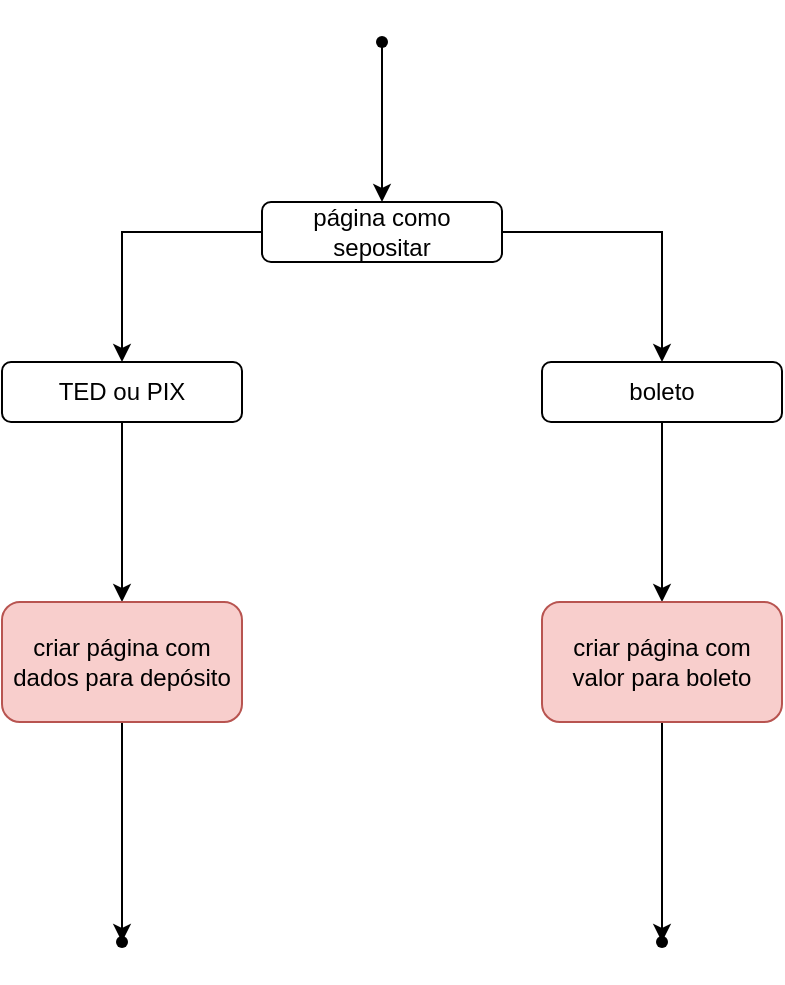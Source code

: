 <mxfile version="15.2.9" type="device"><diagram id="o67iKntoOhHLHw12csFh" name="Page-1"><mxGraphModel dx="862" dy="1609" grid="1" gridSize="10" guides="1" tooltips="1" connect="1" arrows="1" fold="1" page="1" pageScale="1" pageWidth="827" pageHeight="1169" math="0" shadow="0"><root><mxCell id="0"/><mxCell id="1" parent="0"/><mxCell id="qyRpf1K5cyff9Frgqfro-5" value="" style="edgeStyle=orthogonalEdgeStyle;rounded=0;orthogonalLoop=1;jettySize=auto;html=1;" edge="1" parent="1" source="qyRpf1K5cyff9Frgqfro-1" target="qyRpf1K5cyff9Frgqfro-4"><mxGeometry relative="1" as="geometry"/></mxCell><mxCell id="qyRpf1K5cyff9Frgqfro-7" value="" style="edgeStyle=orthogonalEdgeStyle;rounded=0;orthogonalLoop=1;jettySize=auto;html=1;" edge="1" parent="1" source="qyRpf1K5cyff9Frgqfro-1" target="qyRpf1K5cyff9Frgqfro-6"><mxGeometry relative="1" as="geometry"/></mxCell><mxCell id="qyRpf1K5cyff9Frgqfro-1" value="página como sepositar" style="rounded=1;whiteSpace=wrap;html=1;" vertex="1" parent="1"><mxGeometry x="340" y="80" width="120" height="30" as="geometry"/></mxCell><mxCell id="qyRpf1K5cyff9Frgqfro-3" value="" style="edgeStyle=orthogonalEdgeStyle;rounded=0;orthogonalLoop=1;jettySize=auto;html=1;" edge="1" parent="1" source="qyRpf1K5cyff9Frgqfro-2" target="qyRpf1K5cyff9Frgqfro-1"><mxGeometry relative="1" as="geometry"/></mxCell><mxCell id="qyRpf1K5cyff9Frgqfro-2" value="" style="shape=waypoint;sketch=0;fillStyle=solid;size=6;pointerEvents=1;points=[];fillColor=none;resizable=0;rotatable=0;perimeter=centerPerimeter;snapToPoint=1;" vertex="1" parent="1"><mxGeometry x="380" y="-20" width="40" height="40" as="geometry"/></mxCell><mxCell id="qyRpf1K5cyff9Frgqfro-9" value="" style="edgeStyle=orthogonalEdgeStyle;rounded=0;orthogonalLoop=1;jettySize=auto;html=1;" edge="1" parent="1" source="qyRpf1K5cyff9Frgqfro-4" target="qyRpf1K5cyff9Frgqfro-8"><mxGeometry relative="1" as="geometry"/></mxCell><mxCell id="qyRpf1K5cyff9Frgqfro-4" value="TED ou PIX" style="rounded=1;whiteSpace=wrap;html=1;" vertex="1" parent="1"><mxGeometry x="210" y="160" width="120" height="30" as="geometry"/></mxCell><mxCell id="qyRpf1K5cyff9Frgqfro-12" value="" style="edgeStyle=orthogonalEdgeStyle;rounded=0;orthogonalLoop=1;jettySize=auto;html=1;" edge="1" parent="1" source="qyRpf1K5cyff9Frgqfro-6" target="qyRpf1K5cyff9Frgqfro-11"><mxGeometry relative="1" as="geometry"/></mxCell><mxCell id="qyRpf1K5cyff9Frgqfro-6" value="boleto" style="rounded=1;whiteSpace=wrap;html=1;" vertex="1" parent="1"><mxGeometry x="480" y="160" width="120" height="30" as="geometry"/></mxCell><mxCell id="qyRpf1K5cyff9Frgqfro-14" value="" style="edgeStyle=orthogonalEdgeStyle;rounded=0;orthogonalLoop=1;jettySize=auto;html=1;" edge="1" parent="1" source="qyRpf1K5cyff9Frgqfro-8" target="qyRpf1K5cyff9Frgqfro-13"><mxGeometry relative="1" as="geometry"/></mxCell><mxCell id="qyRpf1K5cyff9Frgqfro-8" value="criar página com dados para depósito" style="rounded=1;whiteSpace=wrap;html=1;fillColor=#f8cecc;strokeColor=#b85450;" vertex="1" parent="1"><mxGeometry x="210" y="280" width="120" height="60" as="geometry"/></mxCell><mxCell id="qyRpf1K5cyff9Frgqfro-16" value="" style="edgeStyle=orthogonalEdgeStyle;rounded=0;orthogonalLoop=1;jettySize=auto;html=1;" edge="1" parent="1" source="qyRpf1K5cyff9Frgqfro-11" target="qyRpf1K5cyff9Frgqfro-15"><mxGeometry relative="1" as="geometry"/></mxCell><mxCell id="qyRpf1K5cyff9Frgqfro-11" value="criar página com valor para boleto" style="rounded=1;whiteSpace=wrap;html=1;fillColor=#f8cecc;strokeColor=#b85450;" vertex="1" parent="1"><mxGeometry x="480" y="280" width="120" height="60" as="geometry"/></mxCell><mxCell id="qyRpf1K5cyff9Frgqfro-13" value="" style="shape=waypoint;size=6;pointerEvents=1;points=[];fillColor=#000000;resizable=0;rotatable=0;perimeter=centerPerimeter;snapToPoint=1;rounded=1;strokeColor=#000000;" vertex="1" parent="1"><mxGeometry x="250" y="430" width="40" height="40" as="geometry"/></mxCell><mxCell id="qyRpf1K5cyff9Frgqfro-15" value="" style="shape=waypoint;size=6;pointerEvents=1;points=[];fillColor=#000000;resizable=0;rotatable=0;perimeter=centerPerimeter;snapToPoint=1;rounded=1;strokeColor=#000000;" vertex="1" parent="1"><mxGeometry x="520" y="430" width="40" height="40" as="geometry"/></mxCell></root></mxGraphModel></diagram></mxfile>